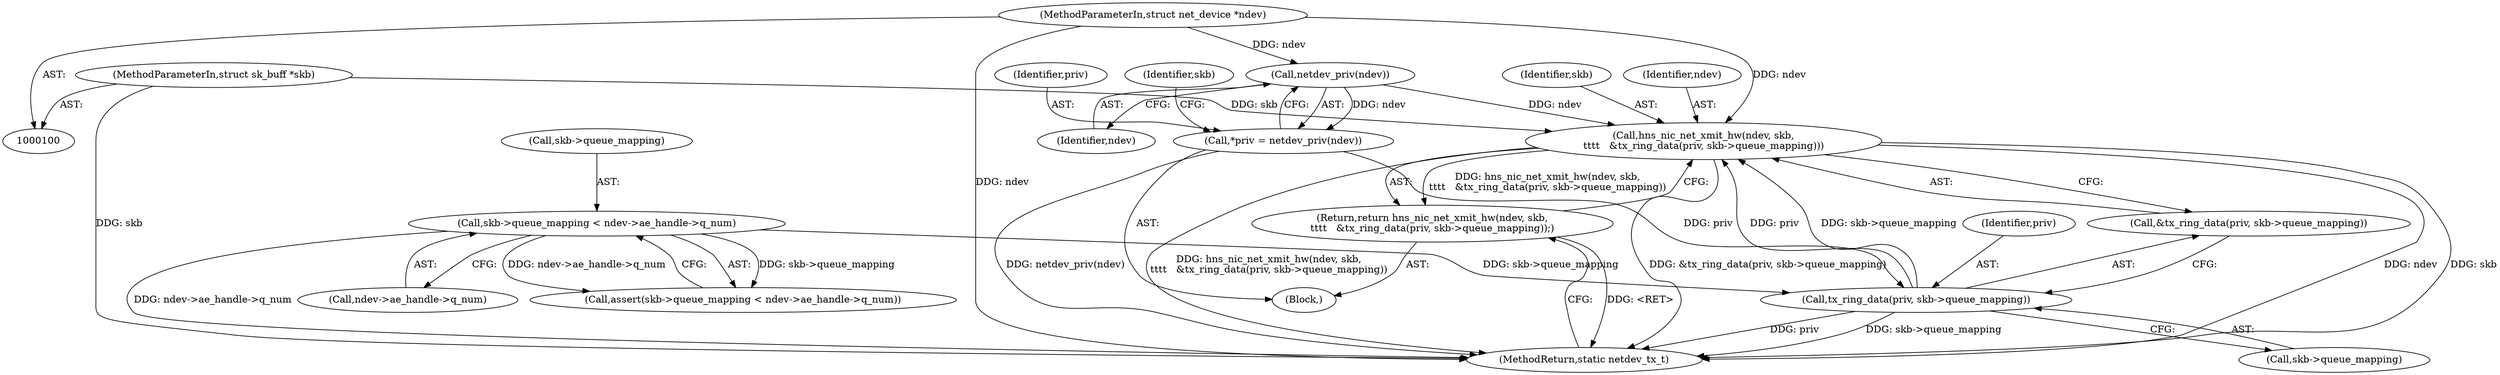 digraph "0_linux_27463ad99f738ed93c7c8b3e2e5bc8c4853a2ff2@pointer" {
"1000120" [label="(Call,hns_nic_net_xmit_hw(ndev, skb,\n\t\t\t\t   &tx_ring_data(priv, skb->queue_mapping)))"];
"1000107" [label="(Call,netdev_priv(ndev))"];
"1000102" [label="(MethodParameterIn,struct net_device *ndev)"];
"1000101" [label="(MethodParameterIn,struct sk_buff *skb)"];
"1000124" [label="(Call,tx_ring_data(priv, skb->queue_mapping))"];
"1000105" [label="(Call,*priv = netdev_priv(ndev))"];
"1000110" [label="(Call,skb->queue_mapping < ndev->ae_handle->q_num)"];
"1000119" [label="(Return,return hns_nic_net_xmit_hw(ndev, skb,\n\t\t\t\t   &tx_ring_data(priv, skb->queue_mapping));)"];
"1000108" [label="(Identifier,ndev)"];
"1000109" [label="(Call,assert(skb->queue_mapping < ndev->ae_handle->q_num))"];
"1000111" [label="(Call,skb->queue_mapping)"];
"1000125" [label="(Identifier,priv)"];
"1000102" [label="(MethodParameterIn,struct net_device *ndev)"];
"1000106" [label="(Identifier,priv)"];
"1000101" [label="(MethodParameterIn,struct sk_buff *skb)"];
"1000114" [label="(Call,ndev->ae_handle->q_num)"];
"1000120" [label="(Call,hns_nic_net_xmit_hw(ndev, skb,\n\t\t\t\t   &tx_ring_data(priv, skb->queue_mapping)))"];
"1000110" [label="(Call,skb->queue_mapping < ndev->ae_handle->q_num)"];
"1000119" [label="(Return,return hns_nic_net_xmit_hw(ndev, skb,\n\t\t\t\t   &tx_ring_data(priv, skb->queue_mapping));)"];
"1000124" [label="(Call,tx_ring_data(priv, skb->queue_mapping))"];
"1000129" [label="(MethodReturn,static netdev_tx_t)"];
"1000123" [label="(Call,&tx_ring_data(priv, skb->queue_mapping))"];
"1000112" [label="(Identifier,skb)"];
"1000107" [label="(Call,netdev_priv(ndev))"];
"1000122" [label="(Identifier,skb)"];
"1000103" [label="(Block,)"];
"1000126" [label="(Call,skb->queue_mapping)"];
"1000105" [label="(Call,*priv = netdev_priv(ndev))"];
"1000121" [label="(Identifier,ndev)"];
"1000120" -> "1000119"  [label="AST: "];
"1000120" -> "1000123"  [label="CFG: "];
"1000121" -> "1000120"  [label="AST: "];
"1000122" -> "1000120"  [label="AST: "];
"1000123" -> "1000120"  [label="AST: "];
"1000119" -> "1000120"  [label="CFG: "];
"1000120" -> "1000129"  [label="DDG: &tx_ring_data(priv, skb->queue_mapping)"];
"1000120" -> "1000129"  [label="DDG: ndev"];
"1000120" -> "1000129"  [label="DDG: skb"];
"1000120" -> "1000129"  [label="DDG: hns_nic_net_xmit_hw(ndev, skb,\n\t\t\t\t   &tx_ring_data(priv, skb->queue_mapping))"];
"1000120" -> "1000119"  [label="DDG: hns_nic_net_xmit_hw(ndev, skb,\n\t\t\t\t   &tx_ring_data(priv, skb->queue_mapping))"];
"1000107" -> "1000120"  [label="DDG: ndev"];
"1000102" -> "1000120"  [label="DDG: ndev"];
"1000101" -> "1000120"  [label="DDG: skb"];
"1000124" -> "1000120"  [label="DDG: priv"];
"1000124" -> "1000120"  [label="DDG: skb->queue_mapping"];
"1000107" -> "1000105"  [label="AST: "];
"1000107" -> "1000108"  [label="CFG: "];
"1000108" -> "1000107"  [label="AST: "];
"1000105" -> "1000107"  [label="CFG: "];
"1000107" -> "1000105"  [label="DDG: ndev"];
"1000102" -> "1000107"  [label="DDG: ndev"];
"1000102" -> "1000100"  [label="AST: "];
"1000102" -> "1000129"  [label="DDG: ndev"];
"1000101" -> "1000100"  [label="AST: "];
"1000101" -> "1000129"  [label="DDG: skb"];
"1000124" -> "1000123"  [label="AST: "];
"1000124" -> "1000126"  [label="CFG: "];
"1000125" -> "1000124"  [label="AST: "];
"1000126" -> "1000124"  [label="AST: "];
"1000123" -> "1000124"  [label="CFG: "];
"1000124" -> "1000129"  [label="DDG: skb->queue_mapping"];
"1000124" -> "1000129"  [label="DDG: priv"];
"1000105" -> "1000124"  [label="DDG: priv"];
"1000110" -> "1000124"  [label="DDG: skb->queue_mapping"];
"1000105" -> "1000103"  [label="AST: "];
"1000106" -> "1000105"  [label="AST: "];
"1000112" -> "1000105"  [label="CFG: "];
"1000105" -> "1000129"  [label="DDG: netdev_priv(ndev)"];
"1000110" -> "1000109"  [label="AST: "];
"1000110" -> "1000114"  [label="CFG: "];
"1000111" -> "1000110"  [label="AST: "];
"1000114" -> "1000110"  [label="AST: "];
"1000109" -> "1000110"  [label="CFG: "];
"1000110" -> "1000129"  [label="DDG: ndev->ae_handle->q_num"];
"1000110" -> "1000109"  [label="DDG: skb->queue_mapping"];
"1000110" -> "1000109"  [label="DDG: ndev->ae_handle->q_num"];
"1000119" -> "1000103"  [label="AST: "];
"1000129" -> "1000119"  [label="CFG: "];
"1000119" -> "1000129"  [label="DDG: <RET>"];
}
